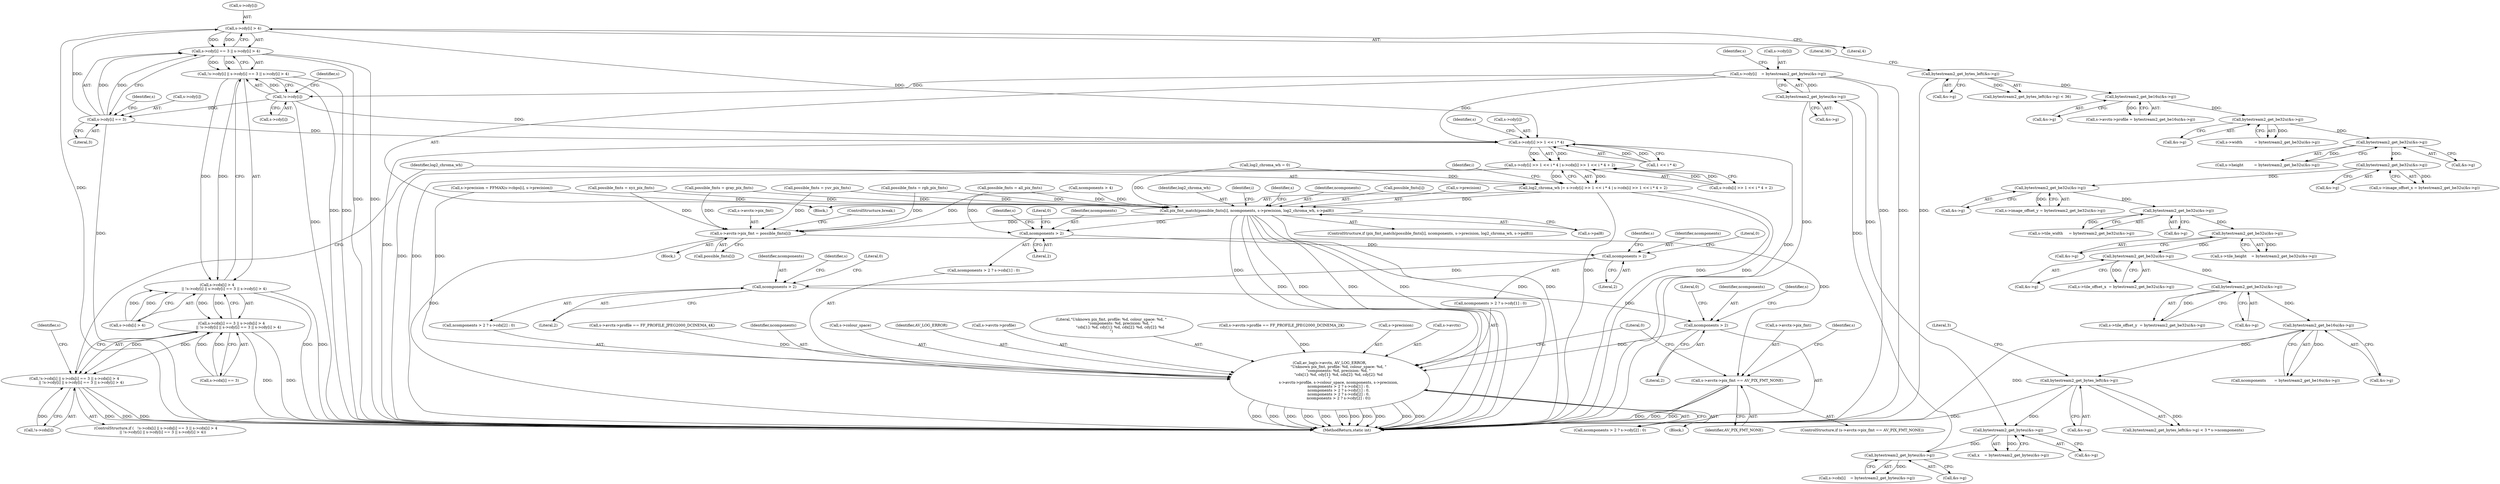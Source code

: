 digraph "0_FFmpeg_8bb11c3ca77b52e05a9ed1496a65f8a76e6e2d8f@array" {
"1000422" [label="(Call,s->cdy[i] > 4)"];
"1000415" [label="(Call,s->cdy[i] == 3)"];
"1000408" [label="(Call,!s->cdy[i])"];
"1000372" [label="(Call,s->cdy[i]    = bytestream2_get_byteu(&s->g))"];
"1000378" [label="(Call,bytestream2_get_byteu(&s->g))"];
"1000367" [label="(Call,bytestream2_get_byteu(&s->g))"];
"1000321" [label="(Call,bytestream2_get_byteu(&s->g))"];
"1000294" [label="(Call,bytestream2_get_bytes_left(&s->g))"];
"1000224" [label="(Call,bytestream2_get_be16u(&s->g))"];
"1000217" [label="(Call,bytestream2_get_be32u(&s->g))"];
"1000208" [label="(Call,bytestream2_get_be32u(&s->g))"];
"1000199" [label="(Call,bytestream2_get_be32u(&s->g))"];
"1000190" [label="(Call,bytestream2_get_be32u(&s->g))"];
"1000181" [label="(Call,bytestream2_get_be32u(&s->g))"];
"1000172" [label="(Call,bytestream2_get_be32u(&s->g))"];
"1000163" [label="(Call,bytestream2_get_be32u(&s->g))"];
"1000154" [label="(Call,bytestream2_get_be32u(&s->g))"];
"1000145" [label="(Call,bytestream2_get_be16u(&s->g))"];
"1000131" [label="(Call,bytestream2_get_bytes_left(&s->g))"];
"1000414" [label="(Call,s->cdy[i] == 3 || s->cdy[i] > 4)"];
"1000407" [label="(Call,!s->cdy[i] || s->cdy[i] == 3 || s->cdy[i] > 4)"];
"1000399" [label="(Call,s->cdx[i] > 4\n            || !s->cdy[i] || s->cdy[i] == 3 || s->cdy[i] > 4)"];
"1000391" [label="(Call,s->cdx[i] == 3 || s->cdx[i] > 4\n            || !s->cdy[i] || s->cdy[i] == 3 || s->cdy[i] > 4)"];
"1000384" [label="(Call,!s->cdx[i] || s->cdx[i] == 3 || s->cdx[i] > 4\n            || !s->cdy[i] || s->cdy[i] == 3 || s->cdy[i] > 4)"];
"1000441" [label="(Call,s->cdy[i] >> 1 << i * 4)"];
"1000440" [label="(Call,s->cdy[i] >> 1 << i * 4 | s->cdx[i] >> 1 << i * 4 + 2)"];
"1000438" [label="(Call,log2_chroma_wh |= s->cdy[i] >> 1 << i * 4 | s->cdx[i] >> 1 << i * 4 + 2)"];
"1000719" [label="(Call,pix_fmt_match(possible_fmts[i], ncomponents, s->precision, log2_chroma_wh, s->pal8))"];
"1000732" [label="(Call,s->avctx->pix_fmt = possible_fmts[i])"];
"1000743" [label="(Call,s->avctx->pix_fmt == AV_PIX_FMT_NONE)"];
"1000751" [label="(Call,av_log(s->avctx, AV_LOG_ERROR,\n               \"Unknown pix_fmt, profile: %d, colour_space: %d, \"\n               \"components: %d, precision: %d, \"\n               \"cdx[1]: %d, cdy[1]: %d, cdx[2]: %d, cdy[2]: %d\n\",\n               s->avctx->profile, s->colour_space, ncomponents, s->precision,\n               ncomponents > 2 ? s->cdx[1] : 0,\n               ncomponents > 2 ? s->cdy[1] : 0,\n               ncomponents > 2 ? s->cdx[2] : 0,\n               ncomponents > 2 ? s->cdy[2] : 0))"];
"1000770" [label="(Call,ncomponents > 2)"];
"1000780" [label="(Call,ncomponents > 2)"];
"1000790" [label="(Call,ncomponents > 2)"];
"1000800" [label="(Call,ncomponents > 2)"];
"1000182" [label="(Call,&s->g)"];
"1000385" [label="(Call,!s->cdx[i])"];
"1000741" [label="(ControlStructure,break;)"];
"1000186" [label="(Call,s->tile_width     = bytestream2_get_be32u(&s->g))"];
"1000422" [label="(Call,s->cdy[i] > 4)"];
"1000373" [label="(Call,s->cdy[i])"];
"1000213" [label="(Call,s->tile_offset_y  = bytestream2_get_be32u(&s->g))"];
"1000118" [label="(Call,log2_chroma_wh = 0)"];
"1000441" [label="(Call,s->cdy[i] >> 1 << i * 4)"];
"1000146" [label="(Call,&s->g)"];
"1000217" [label="(Call,bytestream2_get_be32u(&s->g))"];
"1000724" [label="(Call,s->precision)"];
"1000732" [label="(Call,s->avctx->pix_fmt = possible_fmts[i])"];
"1000753" [label="(Identifier,s)"];
"1000780" [label="(Call,ncomponents > 2)"];
"1000195" [label="(Call,s->tile_height    = bytestream2_get_be32u(&s->g))"];
"1000762" [label="(Call,s->colour_space)"];
"1000154" [label="(Call,bytestream2_get_be32u(&s->g))"];
"1000801" [label="(Identifier,ncomponents)"];
"1000132" [label="(Call,&s->g)"];
"1000447" [label="(Call,1 << i * 4)"];
"1000145" [label="(Call,bytestream2_get_be16u(&s->g))"];
"1000209" [label="(Call,&s->g)"];
"1000800" [label="(Call,ncomponents > 2)"];
"1000379" [label="(Call,&s->g)"];
"1000811" [label="(MethodReturn,static int)"];
"1000772" [label="(Literal,2)"];
"1000755" [label="(Identifier,AV_LOG_ERROR)"];
"1000791" [label="(Identifier,ncomponents)"];
"1000321" [label="(Call,bytestream2_get_byteu(&s->g))"];
"1000319" [label="(Call,x    = bytestream2_get_byteu(&s->g))"];
"1000766" [label="(Call,s->precision)"];
"1000738" [label="(Call,possible_fmts[i])"];
"1000799" [label="(Call,ncomponents > 2 ? s->cdy[2] : 0)"];
"1000177" [label="(Call,s->image_offset_y = bytestream2_get_be32u(&s->g))"];
"1000367" [label="(Call,bytestream2_get_byteu(&s->g))"];
"1000700" [label="(Call,possible_fmts = all_pix_fmts)"];
"1000752" [label="(Call,s->avctx)"];
"1000769" [label="(Call,ncomponents > 2 ? s->cdx[1] : 0)"];
"1000414" [label="(Call,s->cdy[i] == 3 || s->cdy[i] > 4)"];
"1000719" [label="(Call,pix_fmt_match(possible_fmts[i], ncomponents, s->precision, log2_chroma_wh, s->pal8))"];
"1000432" [label="(Identifier,s)"];
"1000164" [label="(Call,&s->g)"];
"1000650" [label="(Call,s->avctx->profile == FF_PROFILE_JPEG2000_DCINEMA_4K)"];
"1000136" [label="(Literal,36)"];
"1000200" [label="(Call,&s->g)"];
"1000765" [label="(Identifier,ncomponents)"];
"1000452" [label="(Call,s->cdx[i] >> 1 << i * 4 + 2)"];
"1000805" [label="(Identifier,s)"];
"1000168" [label="(Call,s->image_offset_x = bytestream2_get_be32u(&s->g))"];
"1000423" [label="(Call,s->cdy[i])"];
"1000407" [label="(Call,!s->cdy[i] || s->cdy[i] == 3 || s->cdy[i] > 4)"];
"1000428" [label="(Literal,4)"];
"1000400" [label="(Call,s->cdx[i] > 4)"];
"1000383" [label="(ControlStructure,if (   !s->cdx[i] || s->cdx[i] == 3 || s->cdx[i] > 4\n            || !s->cdy[i] || s->cdy[i] == 3 || s->cdy[i] > 4))"];
"1000438" [label="(Call,log2_chroma_wh |= s->cdy[i] >> 1 << i * 4 | s->cdx[i] >> 1 << i * 4 + 2)"];
"1000682" [label="(Call,possible_fmts = gray_pix_fmts)"];
"1000361" [label="(Call,s->cdx[i]    = bytestream2_get_byteu(&s->g))"];
"1000778" [label="(Literal,0)"];
"1000731" [label="(Block,)"];
"1000728" [label="(Call,s->pal8)"];
"1000378" [label="(Call,bytestream2_get_byteu(&s->g))"];
"1000802" [label="(Literal,2)"];
"1000425" [label="(Identifier,s)"];
"1000789" [label="(Call,ncomponents > 2 ? s->cdx[2] : 0)"];
"1000785" [label="(Identifier,s)"];
"1000658" [label="(Call,possible_fmts = xyz_pix_fmts)"];
"1000779" [label="(Call,ncomponents > 2 ? s->cdy[1] : 0)"];
"1000224" [label="(Call,bytestream2_get_be16u(&s->g))"];
"1000771" [label="(Identifier,ncomponents)"];
"1000749" [label="(Identifier,AV_PIX_FMT_NONE)"];
"1000294" [label="(Call,bytestream2_get_bytes_left(&s->g))"];
"1000130" [label="(Call,bytestream2_get_bytes_left(&s->g) < 36)"];
"1000810" [label="(Literal,0)"];
"1000372" [label="(Call,s->cdy[i]    = bytestream2_get_byteu(&s->g))"];
"1000222" [label="(Call,ncomponents       = bytestream2_get_be16u(&s->g))"];
"1000781" [label="(Identifier,ncomponents)"];
"1000155" [label="(Call,&s->g)"];
"1000204" [label="(Call,s->tile_offset_x  = bytestream2_get_be32u(&s->g))"];
"1000733" [label="(Call,s->avctx->pix_fmt)"];
"1000742" [label="(ControlStructure,if (s->avctx->pix_fmt == AV_PIX_FMT_NONE))"];
"1000190" [label="(Call,bytestream2_get_be32u(&s->g))"];
"1000337" [label="(Call,s->precision = FFMAX(s->cbps[i], s->precision))"];
"1000792" [label="(Literal,2)"];
"1000409" [label="(Call,s->cdy[i])"];
"1000744" [label="(Call,s->avctx->pix_fmt)"];
"1000795" [label="(Identifier,s)"];
"1000300" [label="(Literal,3)"];
"1000131" [label="(Call,bytestream2_get_bytes_left(&s->g))"];
"1000421" [label="(Literal,3)"];
"1000757" [label="(Call,s->avctx->profile)"];
"1000368" [label="(Call,&s->g)"];
"1000408" [label="(Call,!s->cdy[i])"];
"1000317" [label="(Block,)"];
"1000150" [label="(Call,s->width          = bytestream2_get_be32u(&s->g))"];
"1000208" [label="(Call,bytestream2_get_be32u(&s->g))"];
"1000384" [label="(Call,!s->cdx[i] || s->cdx[i] == 3 || s->cdx[i] > 4\n            || !s->cdy[i] || s->cdy[i] == 3 || s->cdy[i] > 4)"];
"1000756" [label="(Literal,\"Unknown pix_fmt, profile: %d, colour_space: %d, \"\n               \"components: %d, precision: %d, \"\n               \"cdx[1]: %d, cdy[1]: %d, cdx[2]: %d, cdy[2]: %d\n\")"];
"1000392" [label="(Call,s->cdx[i] == 3)"];
"1000439" [label="(Identifier,log2_chroma_wh)"];
"1000139" [label="(Call,s->avctx->profile = bytestream2_get_be16u(&s->g))"];
"1000388" [label="(Identifier,s)"];
"1000750" [label="(Block,)"];
"1000691" [label="(Call,possible_fmts = yuv_pix_fmts)"];
"1000316" [label="(Identifier,i)"];
"1000718" [label="(ControlStructure,if (pix_fmt_match(possible_fmts[i], ncomponents, s->precision, log2_chroma_wh, s->pal8)))"];
"1000246" [label="(Call,ncomponents > 4)"];
"1000798" [label="(Literal,0)"];
"1000191" [label="(Call,&s->g)"];
"1000643" [label="(Call,s->avctx->profile == FF_PROFILE_JPEG2000_DCINEMA_2K)"];
"1000416" [label="(Call,s->cdy[i])"];
"1000225" [label="(Call,&s->g)"];
"1000727" [label="(Identifier,log2_chroma_wh)"];
"1000775" [label="(Identifier,s)"];
"1000295" [label="(Call,&s->g)"];
"1000751" [label="(Call,av_log(s->avctx, AV_LOG_ERROR,\n               \"Unknown pix_fmt, profile: %d, colour_space: %d, \"\n               \"components: %d, precision: %d, \"\n               \"cdx[1]: %d, cdy[1]: %d, cdx[2]: %d, cdy[2]: %d\n\",\n               s->avctx->profile, s->colour_space, ncomponents, s->precision,\n               ncomponents > 2 ? s->cdx[1] : 0,\n               ncomponents > 2 ? s->cdy[1] : 0,\n               ncomponents > 2 ? s->cdx[2] : 0,\n               ncomponents > 2 ? s->cdy[2] : 0))"];
"1000418" [label="(Identifier,s)"];
"1000716" [label="(Identifier,i)"];
"1000735" [label="(Identifier,s)"];
"1000743" [label="(Call,s->avctx->pix_fmt == AV_PIX_FMT_NONE)"];
"1000391" [label="(Call,s->cdx[i] == 3 || s->cdx[i] > 4\n            || !s->cdy[i] || s->cdy[i] == 3 || s->cdy[i] > 4)"];
"1000782" [label="(Literal,2)"];
"1000159" [label="(Call,s->height         = bytestream2_get_be32u(&s->g))"];
"1000293" [label="(Call,bytestream2_get_bytes_left(&s->g) < 3 * s->ncomponents)"];
"1000322" [label="(Call,&s->g)"];
"1000163" [label="(Call,bytestream2_get_be32u(&s->g))"];
"1000790" [label="(Call,ncomponents > 2)"];
"1000723" [label="(Identifier,ncomponents)"];
"1000808" [label="(Literal,0)"];
"1000399" [label="(Call,s->cdx[i] > 4\n            || !s->cdy[i] || s->cdy[i] == 3 || s->cdy[i] > 4)"];
"1000788" [label="(Literal,0)"];
"1000440" [label="(Call,s->cdy[i] >> 1 << i * 4 | s->cdx[i] >> 1 << i * 4 + 2)"];
"1000455" [label="(Identifier,s)"];
"1000218" [label="(Call,&s->g)"];
"1000173" [label="(Call,&s->g)"];
"1000673" [label="(Call,possible_fmts = rgb_pix_fmts)"];
"1000415" [label="(Call,s->cdy[i] == 3)"];
"1000172" [label="(Call,bytestream2_get_be32u(&s->g))"];
"1000442" [label="(Call,s->cdy[i])"];
"1000199" [label="(Call,bytestream2_get_be32u(&s->g))"];
"1000770" [label="(Call,ncomponents > 2)"];
"1000181" [label="(Call,bytestream2_get_be32u(&s->g))"];
"1000720" [label="(Call,possible_fmts[i])"];
"1000422" -> "1000414"  [label="AST: "];
"1000422" -> "1000428"  [label="CFG: "];
"1000423" -> "1000422"  [label="AST: "];
"1000428" -> "1000422"  [label="AST: "];
"1000414" -> "1000422"  [label="CFG: "];
"1000422" -> "1000811"  [label="DDG: "];
"1000422" -> "1000414"  [label="DDG: "];
"1000422" -> "1000414"  [label="DDG: "];
"1000415" -> "1000422"  [label="DDG: "];
"1000422" -> "1000441"  [label="DDG: "];
"1000415" -> "1000414"  [label="AST: "];
"1000415" -> "1000421"  [label="CFG: "];
"1000416" -> "1000415"  [label="AST: "];
"1000421" -> "1000415"  [label="AST: "];
"1000425" -> "1000415"  [label="CFG: "];
"1000414" -> "1000415"  [label="CFG: "];
"1000415" -> "1000811"  [label="DDG: "];
"1000415" -> "1000414"  [label="DDG: "];
"1000415" -> "1000414"  [label="DDG: "];
"1000408" -> "1000415"  [label="DDG: "];
"1000415" -> "1000441"  [label="DDG: "];
"1000408" -> "1000407"  [label="AST: "];
"1000408" -> "1000409"  [label="CFG: "];
"1000409" -> "1000408"  [label="AST: "];
"1000418" -> "1000408"  [label="CFG: "];
"1000407" -> "1000408"  [label="CFG: "];
"1000408" -> "1000811"  [label="DDG: "];
"1000408" -> "1000407"  [label="DDG: "];
"1000372" -> "1000408"  [label="DDG: "];
"1000408" -> "1000441"  [label="DDG: "];
"1000372" -> "1000317"  [label="AST: "];
"1000372" -> "1000378"  [label="CFG: "];
"1000373" -> "1000372"  [label="AST: "];
"1000378" -> "1000372"  [label="AST: "];
"1000388" -> "1000372"  [label="CFG: "];
"1000372" -> "1000811"  [label="DDG: "];
"1000372" -> "1000811"  [label="DDG: "];
"1000378" -> "1000372"  [label="DDG: "];
"1000372" -> "1000441"  [label="DDG: "];
"1000378" -> "1000379"  [label="CFG: "];
"1000379" -> "1000378"  [label="AST: "];
"1000378" -> "1000811"  [label="DDG: "];
"1000378" -> "1000321"  [label="DDG: "];
"1000367" -> "1000378"  [label="DDG: "];
"1000367" -> "1000361"  [label="AST: "];
"1000367" -> "1000368"  [label="CFG: "];
"1000368" -> "1000367"  [label="AST: "];
"1000361" -> "1000367"  [label="CFG: "];
"1000367" -> "1000361"  [label="DDG: "];
"1000321" -> "1000367"  [label="DDG: "];
"1000321" -> "1000319"  [label="AST: "];
"1000321" -> "1000322"  [label="CFG: "];
"1000322" -> "1000321"  [label="AST: "];
"1000319" -> "1000321"  [label="CFG: "];
"1000321" -> "1000319"  [label="DDG: "];
"1000294" -> "1000321"  [label="DDG: "];
"1000294" -> "1000293"  [label="AST: "];
"1000294" -> "1000295"  [label="CFG: "];
"1000295" -> "1000294"  [label="AST: "];
"1000300" -> "1000294"  [label="CFG: "];
"1000294" -> "1000811"  [label="DDG: "];
"1000294" -> "1000293"  [label="DDG: "];
"1000224" -> "1000294"  [label="DDG: "];
"1000224" -> "1000222"  [label="AST: "];
"1000224" -> "1000225"  [label="CFG: "];
"1000225" -> "1000224"  [label="AST: "];
"1000222" -> "1000224"  [label="CFG: "];
"1000224" -> "1000811"  [label="DDG: "];
"1000224" -> "1000222"  [label="DDG: "];
"1000217" -> "1000224"  [label="DDG: "];
"1000217" -> "1000213"  [label="AST: "];
"1000217" -> "1000218"  [label="CFG: "];
"1000218" -> "1000217"  [label="AST: "];
"1000213" -> "1000217"  [label="CFG: "];
"1000217" -> "1000213"  [label="DDG: "];
"1000208" -> "1000217"  [label="DDG: "];
"1000208" -> "1000204"  [label="AST: "];
"1000208" -> "1000209"  [label="CFG: "];
"1000209" -> "1000208"  [label="AST: "];
"1000204" -> "1000208"  [label="CFG: "];
"1000208" -> "1000204"  [label="DDG: "];
"1000199" -> "1000208"  [label="DDG: "];
"1000199" -> "1000195"  [label="AST: "];
"1000199" -> "1000200"  [label="CFG: "];
"1000200" -> "1000199"  [label="AST: "];
"1000195" -> "1000199"  [label="CFG: "];
"1000199" -> "1000195"  [label="DDG: "];
"1000190" -> "1000199"  [label="DDG: "];
"1000190" -> "1000186"  [label="AST: "];
"1000190" -> "1000191"  [label="CFG: "];
"1000191" -> "1000190"  [label="AST: "];
"1000186" -> "1000190"  [label="CFG: "];
"1000190" -> "1000186"  [label="DDG: "];
"1000181" -> "1000190"  [label="DDG: "];
"1000181" -> "1000177"  [label="AST: "];
"1000181" -> "1000182"  [label="CFG: "];
"1000182" -> "1000181"  [label="AST: "];
"1000177" -> "1000181"  [label="CFG: "];
"1000181" -> "1000177"  [label="DDG: "];
"1000172" -> "1000181"  [label="DDG: "];
"1000172" -> "1000168"  [label="AST: "];
"1000172" -> "1000173"  [label="CFG: "];
"1000173" -> "1000172"  [label="AST: "];
"1000168" -> "1000172"  [label="CFG: "];
"1000172" -> "1000168"  [label="DDG: "];
"1000163" -> "1000172"  [label="DDG: "];
"1000163" -> "1000159"  [label="AST: "];
"1000163" -> "1000164"  [label="CFG: "];
"1000164" -> "1000163"  [label="AST: "];
"1000159" -> "1000163"  [label="CFG: "];
"1000163" -> "1000159"  [label="DDG: "];
"1000154" -> "1000163"  [label="DDG: "];
"1000154" -> "1000150"  [label="AST: "];
"1000154" -> "1000155"  [label="CFG: "];
"1000155" -> "1000154"  [label="AST: "];
"1000150" -> "1000154"  [label="CFG: "];
"1000154" -> "1000150"  [label="DDG: "];
"1000145" -> "1000154"  [label="DDG: "];
"1000145" -> "1000139"  [label="AST: "];
"1000145" -> "1000146"  [label="CFG: "];
"1000146" -> "1000145"  [label="AST: "];
"1000139" -> "1000145"  [label="CFG: "];
"1000145" -> "1000139"  [label="DDG: "];
"1000131" -> "1000145"  [label="DDG: "];
"1000131" -> "1000130"  [label="AST: "];
"1000131" -> "1000132"  [label="CFG: "];
"1000132" -> "1000131"  [label="AST: "];
"1000136" -> "1000131"  [label="CFG: "];
"1000131" -> "1000811"  [label="DDG: "];
"1000131" -> "1000130"  [label="DDG: "];
"1000414" -> "1000407"  [label="AST: "];
"1000407" -> "1000414"  [label="CFG: "];
"1000414" -> "1000811"  [label="DDG: "];
"1000414" -> "1000811"  [label="DDG: "];
"1000414" -> "1000407"  [label="DDG: "];
"1000414" -> "1000407"  [label="DDG: "];
"1000407" -> "1000399"  [label="AST: "];
"1000399" -> "1000407"  [label="CFG: "];
"1000407" -> "1000811"  [label="DDG: "];
"1000407" -> "1000811"  [label="DDG: "];
"1000407" -> "1000399"  [label="DDG: "];
"1000407" -> "1000399"  [label="DDG: "];
"1000399" -> "1000391"  [label="AST: "];
"1000399" -> "1000400"  [label="CFG: "];
"1000400" -> "1000399"  [label="AST: "];
"1000391" -> "1000399"  [label="CFG: "];
"1000399" -> "1000811"  [label="DDG: "];
"1000399" -> "1000811"  [label="DDG: "];
"1000399" -> "1000391"  [label="DDG: "];
"1000399" -> "1000391"  [label="DDG: "];
"1000400" -> "1000399"  [label="DDG: "];
"1000400" -> "1000399"  [label="DDG: "];
"1000391" -> "1000384"  [label="AST: "];
"1000391" -> "1000392"  [label="CFG: "];
"1000392" -> "1000391"  [label="AST: "];
"1000384" -> "1000391"  [label="CFG: "];
"1000391" -> "1000811"  [label="DDG: "];
"1000391" -> "1000811"  [label="DDG: "];
"1000391" -> "1000384"  [label="DDG: "];
"1000391" -> "1000384"  [label="DDG: "];
"1000392" -> "1000391"  [label="DDG: "];
"1000392" -> "1000391"  [label="DDG: "];
"1000384" -> "1000383"  [label="AST: "];
"1000384" -> "1000385"  [label="CFG: "];
"1000385" -> "1000384"  [label="AST: "];
"1000432" -> "1000384"  [label="CFG: "];
"1000439" -> "1000384"  [label="CFG: "];
"1000384" -> "1000811"  [label="DDG: "];
"1000384" -> "1000811"  [label="DDG: "];
"1000384" -> "1000811"  [label="DDG: "];
"1000385" -> "1000384"  [label="DDG: "];
"1000441" -> "1000440"  [label="AST: "];
"1000441" -> "1000447"  [label="CFG: "];
"1000442" -> "1000441"  [label="AST: "];
"1000447" -> "1000441"  [label="AST: "];
"1000455" -> "1000441"  [label="CFG: "];
"1000441" -> "1000811"  [label="DDG: "];
"1000441" -> "1000811"  [label="DDG: "];
"1000441" -> "1000440"  [label="DDG: "];
"1000441" -> "1000440"  [label="DDG: "];
"1000447" -> "1000441"  [label="DDG: "];
"1000447" -> "1000441"  [label="DDG: "];
"1000440" -> "1000438"  [label="AST: "];
"1000440" -> "1000452"  [label="CFG: "];
"1000452" -> "1000440"  [label="AST: "];
"1000438" -> "1000440"  [label="CFG: "];
"1000440" -> "1000811"  [label="DDG: "];
"1000440" -> "1000811"  [label="DDG: "];
"1000440" -> "1000438"  [label="DDG: "];
"1000440" -> "1000438"  [label="DDG: "];
"1000452" -> "1000440"  [label="DDG: "];
"1000452" -> "1000440"  [label="DDG: "];
"1000438" -> "1000317"  [label="AST: "];
"1000439" -> "1000438"  [label="AST: "];
"1000316" -> "1000438"  [label="CFG: "];
"1000438" -> "1000811"  [label="DDG: "];
"1000438" -> "1000811"  [label="DDG: "];
"1000438" -> "1000811"  [label="DDG: "];
"1000118" -> "1000438"  [label="DDG: "];
"1000438" -> "1000719"  [label="DDG: "];
"1000719" -> "1000718"  [label="AST: "];
"1000719" -> "1000728"  [label="CFG: "];
"1000720" -> "1000719"  [label="AST: "];
"1000723" -> "1000719"  [label="AST: "];
"1000724" -> "1000719"  [label="AST: "];
"1000727" -> "1000719"  [label="AST: "];
"1000728" -> "1000719"  [label="AST: "];
"1000735" -> "1000719"  [label="CFG: "];
"1000716" -> "1000719"  [label="CFG: "];
"1000719" -> "1000811"  [label="DDG: "];
"1000719" -> "1000811"  [label="DDG: "];
"1000719" -> "1000811"  [label="DDG: "];
"1000719" -> "1000811"  [label="DDG: "];
"1000719" -> "1000811"  [label="DDG: "];
"1000719" -> "1000811"  [label="DDG: "];
"1000682" -> "1000719"  [label="DDG: "];
"1000700" -> "1000719"  [label="DDG: "];
"1000673" -> "1000719"  [label="DDG: "];
"1000658" -> "1000719"  [label="DDG: "];
"1000691" -> "1000719"  [label="DDG: "];
"1000246" -> "1000719"  [label="DDG: "];
"1000337" -> "1000719"  [label="DDG: "];
"1000118" -> "1000719"  [label="DDG: "];
"1000719" -> "1000732"  [label="DDG: "];
"1000719" -> "1000751"  [label="DDG: "];
"1000719" -> "1000770"  [label="DDG: "];
"1000732" -> "1000731"  [label="AST: "];
"1000732" -> "1000738"  [label="CFG: "];
"1000733" -> "1000732"  [label="AST: "];
"1000738" -> "1000732"  [label="AST: "];
"1000741" -> "1000732"  [label="CFG: "];
"1000732" -> "1000811"  [label="DDG: "];
"1000682" -> "1000732"  [label="DDG: "];
"1000700" -> "1000732"  [label="DDG: "];
"1000673" -> "1000732"  [label="DDG: "];
"1000658" -> "1000732"  [label="DDG: "];
"1000691" -> "1000732"  [label="DDG: "];
"1000732" -> "1000743"  [label="DDG: "];
"1000743" -> "1000742"  [label="AST: "];
"1000743" -> "1000749"  [label="CFG: "];
"1000744" -> "1000743"  [label="AST: "];
"1000749" -> "1000743"  [label="AST: "];
"1000753" -> "1000743"  [label="CFG: "];
"1000810" -> "1000743"  [label="CFG: "];
"1000743" -> "1000811"  [label="DDG: "];
"1000743" -> "1000811"  [label="DDG: "];
"1000743" -> "1000811"  [label="DDG: "];
"1000751" -> "1000750"  [label="AST: "];
"1000751" -> "1000799"  [label="CFG: "];
"1000752" -> "1000751"  [label="AST: "];
"1000755" -> "1000751"  [label="AST: "];
"1000756" -> "1000751"  [label="AST: "];
"1000757" -> "1000751"  [label="AST: "];
"1000762" -> "1000751"  [label="AST: "];
"1000765" -> "1000751"  [label="AST: "];
"1000766" -> "1000751"  [label="AST: "];
"1000769" -> "1000751"  [label="AST: "];
"1000779" -> "1000751"  [label="AST: "];
"1000789" -> "1000751"  [label="AST: "];
"1000799" -> "1000751"  [label="AST: "];
"1000810" -> "1000751"  [label="CFG: "];
"1000751" -> "1000811"  [label="DDG: "];
"1000751" -> "1000811"  [label="DDG: "];
"1000751" -> "1000811"  [label="DDG: "];
"1000751" -> "1000811"  [label="DDG: "];
"1000751" -> "1000811"  [label="DDG: "];
"1000751" -> "1000811"  [label="DDG: "];
"1000751" -> "1000811"  [label="DDG: "];
"1000751" -> "1000811"  [label="DDG: "];
"1000751" -> "1000811"  [label="DDG: "];
"1000751" -> "1000811"  [label="DDG: "];
"1000751" -> "1000811"  [label="DDG: "];
"1000650" -> "1000751"  [label="DDG: "];
"1000643" -> "1000751"  [label="DDG: "];
"1000800" -> "1000751"  [label="DDG: "];
"1000337" -> "1000751"  [label="DDG: "];
"1000770" -> "1000769"  [label="AST: "];
"1000770" -> "1000772"  [label="CFG: "];
"1000771" -> "1000770"  [label="AST: "];
"1000772" -> "1000770"  [label="AST: "];
"1000775" -> "1000770"  [label="CFG: "];
"1000778" -> "1000770"  [label="CFG: "];
"1000246" -> "1000770"  [label="DDG: "];
"1000770" -> "1000780"  [label="DDG: "];
"1000780" -> "1000779"  [label="AST: "];
"1000780" -> "1000782"  [label="CFG: "];
"1000781" -> "1000780"  [label="AST: "];
"1000782" -> "1000780"  [label="AST: "];
"1000785" -> "1000780"  [label="CFG: "];
"1000788" -> "1000780"  [label="CFG: "];
"1000780" -> "1000790"  [label="DDG: "];
"1000790" -> "1000789"  [label="AST: "];
"1000790" -> "1000792"  [label="CFG: "];
"1000791" -> "1000790"  [label="AST: "];
"1000792" -> "1000790"  [label="AST: "];
"1000795" -> "1000790"  [label="CFG: "];
"1000798" -> "1000790"  [label="CFG: "];
"1000790" -> "1000800"  [label="DDG: "];
"1000800" -> "1000799"  [label="AST: "];
"1000800" -> "1000802"  [label="CFG: "];
"1000801" -> "1000800"  [label="AST: "];
"1000802" -> "1000800"  [label="AST: "];
"1000805" -> "1000800"  [label="CFG: "];
"1000808" -> "1000800"  [label="CFG: "];
}
